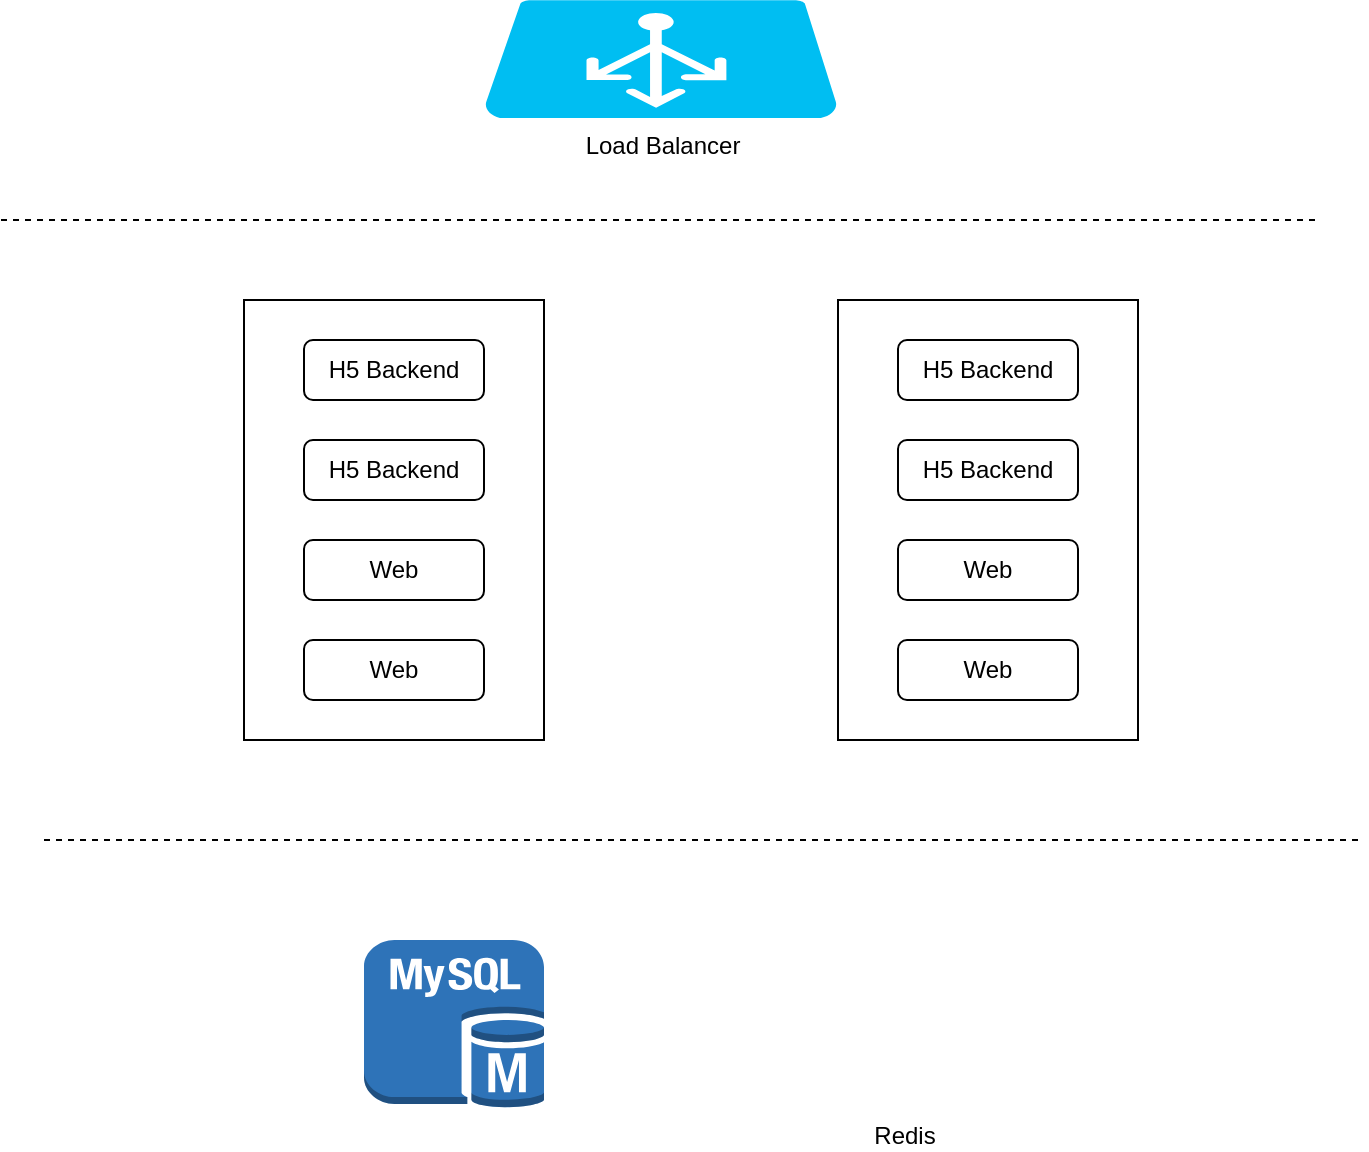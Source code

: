 <mxfile version="14.9.5" type="github">
  <diagram id="HlnKt6sJ9EUCneYRQt3_" name="Page-1">
    <mxGraphModel dx="869" dy="426" grid="1" gridSize="10" guides="1" tooltips="1" connect="1" arrows="1" fold="1" page="1" pageScale="1" pageWidth="827" pageHeight="1169" math="0" shadow="0">
      <root>
        <mxCell id="0" />
        <mxCell id="1" parent="0" />
        <mxCell id="Fqp3LT4vj6CN99_wph3L-2" value="Load Balancer" style="verticalLabelPosition=bottom;html=1;verticalAlign=top;align=center;strokeColor=none;fillColor=#00BEF2;shape=mxgraph.azure.azure_load_balancer;" parent="1" vertex="1">
          <mxGeometry x="320" y="10" width="177" height="59" as="geometry" />
        </mxCell>
        <mxCell id="Fqp3LT4vj6CN99_wph3L-4" value="" style="outlineConnect=0;dashed=0;verticalLabelPosition=bottom;verticalAlign=top;align=center;html=1;shape=mxgraph.aws3.mysql_db_instance;fillColor=#2E73B8;gradientColor=none;" parent="1" vertex="1">
          <mxGeometry x="260" y="480" width="90" height="84" as="geometry" />
        </mxCell>
        <mxCell id="Fqp3LT4vj6CN99_wph3L-5" value="Redis" style="shape=image;html=1;verticalAlign=top;verticalLabelPosition=bottom;labelBackgroundColor=#ffffff;imageAspect=0;aspect=fixed;image=https://cdn4.iconfinder.com/data/icons/redis-2/1451/Untitled-2-128.png" parent="1" vertex="1">
          <mxGeometry x="480" y="464" width="100" height="100" as="geometry" />
        </mxCell>
        <mxCell id="Fqp3LT4vj6CN99_wph3L-6" value="" style="endArrow=none;dashed=1;html=1;" parent="1" edge="1">
          <mxGeometry width="50" height="50" relative="1" as="geometry">
            <mxPoint x="78.5" y="120" as="sourcePoint" />
            <mxPoint x="738.5" y="120" as="targetPoint" />
          </mxGeometry>
        </mxCell>
        <mxCell id="Fqp3LT4vj6CN99_wph3L-7" value="" style="endArrow=none;dashed=1;html=1;" parent="1" edge="1">
          <mxGeometry width="50" height="50" relative="1" as="geometry">
            <mxPoint x="100" y="430" as="sourcePoint" />
            <mxPoint x="760" y="430" as="targetPoint" />
          </mxGeometry>
        </mxCell>
        <mxCell id="zYjwXWZqQbGL6nWQJQO8-1" value="" style="rounded=0;whiteSpace=wrap;html=1;" parent="1" vertex="1">
          <mxGeometry x="200" y="160" width="150" height="220" as="geometry" />
        </mxCell>
        <mxCell id="zYjwXWZqQbGL6nWQJQO8-2" value="H5 Backend" style="rounded=1;whiteSpace=wrap;html=1;" parent="1" vertex="1">
          <mxGeometry x="230" y="180" width="90" height="30" as="geometry" />
        </mxCell>
        <mxCell id="zYjwXWZqQbGL6nWQJQO8-3" value="H5 Backend" style="rounded=1;whiteSpace=wrap;html=1;" parent="1" vertex="1">
          <mxGeometry x="230" y="230" width="90" height="30" as="geometry" />
        </mxCell>
        <mxCell id="zYjwXWZqQbGL6nWQJQO8-4" value="Web" style="rounded=1;whiteSpace=wrap;html=1;" parent="1" vertex="1">
          <mxGeometry x="230" y="280" width="90" height="30" as="geometry" />
        </mxCell>
        <mxCell id="zYjwXWZqQbGL6nWQJQO8-5" value="Web" style="rounded=1;whiteSpace=wrap;html=1;" parent="1" vertex="1">
          <mxGeometry x="230" y="330" width="90" height="30" as="geometry" />
        </mxCell>
        <mxCell id="zYjwXWZqQbGL6nWQJQO8-11" value="" style="rounded=0;whiteSpace=wrap;html=1;" parent="1" vertex="1">
          <mxGeometry x="497" y="160" width="150" height="220" as="geometry" />
        </mxCell>
        <mxCell id="zYjwXWZqQbGL6nWQJQO8-12" value="H5 Backend" style="rounded=1;whiteSpace=wrap;html=1;" parent="1" vertex="1">
          <mxGeometry x="527" y="180" width="90" height="30" as="geometry" />
        </mxCell>
        <mxCell id="zYjwXWZqQbGL6nWQJQO8-13" value="H5 Backend" style="rounded=1;whiteSpace=wrap;html=1;" parent="1" vertex="1">
          <mxGeometry x="527" y="230" width="90" height="30" as="geometry" />
        </mxCell>
        <mxCell id="zYjwXWZqQbGL6nWQJQO8-14" value="Web" style="rounded=1;whiteSpace=wrap;html=1;" parent="1" vertex="1">
          <mxGeometry x="527" y="280" width="90" height="30" as="geometry" />
        </mxCell>
        <mxCell id="zYjwXWZqQbGL6nWQJQO8-15" value="Web" style="rounded=1;whiteSpace=wrap;html=1;" parent="1" vertex="1">
          <mxGeometry x="527" y="330" width="90" height="30" as="geometry" />
        </mxCell>
      </root>
    </mxGraphModel>
  </diagram>
</mxfile>
